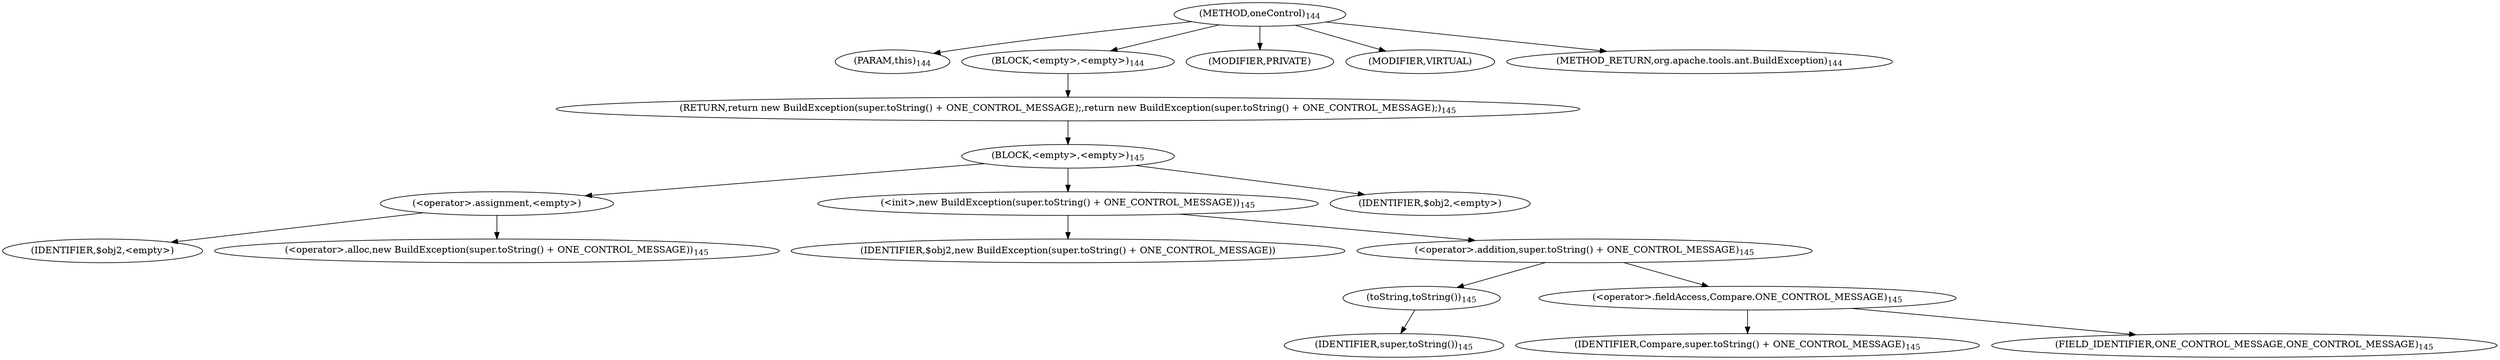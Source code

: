 digraph "oneControl" {  
"241" [label = <(METHOD,oneControl)<SUB>144</SUB>> ]
"242" [label = <(PARAM,this)<SUB>144</SUB>> ]
"243" [label = <(BLOCK,&lt;empty&gt;,&lt;empty&gt;)<SUB>144</SUB>> ]
"244" [label = <(RETURN,return new BuildException(super.toString() + ONE_CONTROL_MESSAGE);,return new BuildException(super.toString() + ONE_CONTROL_MESSAGE);)<SUB>145</SUB>> ]
"245" [label = <(BLOCK,&lt;empty&gt;,&lt;empty&gt;)<SUB>145</SUB>> ]
"246" [label = <(&lt;operator&gt;.assignment,&lt;empty&gt;)> ]
"247" [label = <(IDENTIFIER,$obj2,&lt;empty&gt;)> ]
"248" [label = <(&lt;operator&gt;.alloc,new BuildException(super.toString() + ONE_CONTROL_MESSAGE))<SUB>145</SUB>> ]
"249" [label = <(&lt;init&gt;,new BuildException(super.toString() + ONE_CONTROL_MESSAGE))<SUB>145</SUB>> ]
"250" [label = <(IDENTIFIER,$obj2,new BuildException(super.toString() + ONE_CONTROL_MESSAGE))> ]
"251" [label = <(&lt;operator&gt;.addition,super.toString() + ONE_CONTROL_MESSAGE)<SUB>145</SUB>> ]
"252" [label = <(toString,toString())<SUB>145</SUB>> ]
"253" [label = <(IDENTIFIER,super,toString())<SUB>145</SUB>> ]
"254" [label = <(&lt;operator&gt;.fieldAccess,Compare.ONE_CONTROL_MESSAGE)<SUB>145</SUB>> ]
"255" [label = <(IDENTIFIER,Compare,super.toString() + ONE_CONTROL_MESSAGE)<SUB>145</SUB>> ]
"256" [label = <(FIELD_IDENTIFIER,ONE_CONTROL_MESSAGE,ONE_CONTROL_MESSAGE)<SUB>145</SUB>> ]
"257" [label = <(IDENTIFIER,$obj2,&lt;empty&gt;)> ]
"258" [label = <(MODIFIER,PRIVATE)> ]
"259" [label = <(MODIFIER,VIRTUAL)> ]
"260" [label = <(METHOD_RETURN,org.apache.tools.ant.BuildException)<SUB>144</SUB>> ]
  "241" -> "242" 
  "241" -> "243" 
  "241" -> "258" 
  "241" -> "259" 
  "241" -> "260" 
  "243" -> "244" 
  "244" -> "245" 
  "245" -> "246" 
  "245" -> "249" 
  "245" -> "257" 
  "246" -> "247" 
  "246" -> "248" 
  "249" -> "250" 
  "249" -> "251" 
  "251" -> "252" 
  "251" -> "254" 
  "252" -> "253" 
  "254" -> "255" 
  "254" -> "256" 
}
